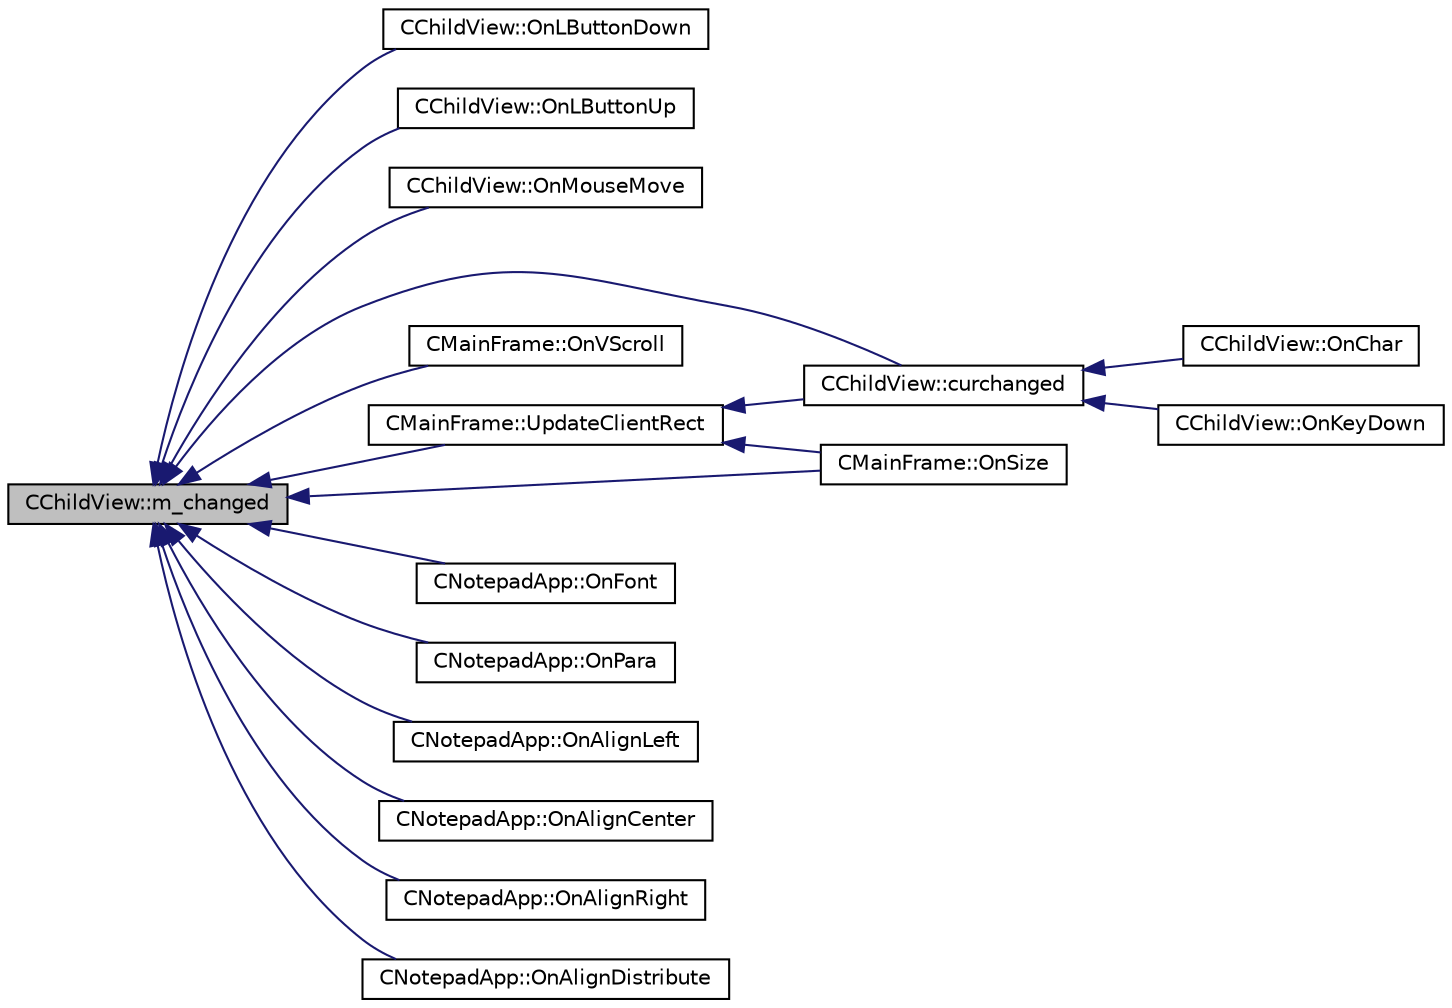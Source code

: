 digraph "CChildView::m_changed"
{
  edge [fontname="Helvetica",fontsize="10",labelfontname="Helvetica",labelfontsize="10"];
  node [fontname="Helvetica",fontsize="10",shape=record];
  rankdir="LR";
  Node10 [label="CChildView::m_changed",height=0.2,width=0.4,color="black", fillcolor="grey75", style="filled", fontcolor="black"];
  Node10 -> Node11 [dir="back",color="midnightblue",fontsize="10",style="solid",fontname="Helvetica"];
  Node11 [label="CChildView::OnLButtonDown",height=0.2,width=0.4,color="black", fillcolor="white", style="filled",URL="$class_c_child_view.html#af513a57c45ce8b9dcc09dd934e228534",tooltip="响应鼠标左键按下消息的函数  当程序收到ON_WM_LBUTTONDOWN消息时调用该函数 主要处理两种情况 当没有文字被..."];
  Node10 -> Node12 [dir="back",color="midnightblue",fontsize="10",style="solid",fontname="Helvetica"];
  Node12 [label="CChildView::OnLButtonUp",height=0.2,width=0.4,color="black", fillcolor="white", style="filled",URL="$class_c_child_view.html#ae81948a77ebf3744bd0f9449af57ee21",tooltip="响应鼠标左键抬起消息的函数  当程序收到ON_WM_LBUTTONUP消息时调用该函数 主要处理两种情况 当没有文字被选..."];
  Node10 -> Node13 [dir="back",color="midnightblue",fontsize="10",style="solid",fontname="Helvetica"];
  Node13 [label="CChildView::OnMouseMove",height=0.2,width=0.4,color="black", fillcolor="white", style="filled",URL="$class_c_child_view.html#ad3cb2f8d9fa9a6fb06989513dee5a8bc",tooltip="响应鼠标移动消息的函数  当程序收到ON_WM_MOUSEMOVE消息时调用该函数 进入函数之后需要鼠标左键被按下的fla..."];
  Node10 -> Node14 [dir="back",color="midnightblue",fontsize="10",style="solid",fontname="Helvetica"];
  Node14 [label="CChildView::curchanged",height=0.2,width=0.4,color="black", fillcolor="white", style="filled",URL="$class_c_child_view.html#ab68bf2b03a8e9aab3f2aac2b9ec3177a"];
  Node14 -> Node15 [dir="back",color="midnightblue",fontsize="10",style="solid",fontname="Helvetica"];
  Node15 [label="CChildView::OnChar",height=0.2,width=0.4,color="black", fillcolor="white", style="filled",URL="$class_c_child_view.html#af29ede94259b52b2ad54d139ff554abe",tooltip="响应发送文字消息的函数  响应ON_WM_CHAR消息 "];
  Node14 -> Node16 [dir="back",color="midnightblue",fontsize="10",style="solid",fontname="Helvetica"];
  Node16 [label="CChildView::OnKeyDown",height=0.2,width=0.4,color="black", fillcolor="white", style="filled",URL="$class_c_child_view.html#a74d87512b76128e2eedea87811363e45",tooltip="键盘按下消息响应函数  此函数内部对nChar有判断，也就是说此函数只处理按下上下左右键的消息 ..."];
  Node10 -> Node17 [dir="back",color="midnightblue",fontsize="10",style="solid",fontname="Helvetica"];
  Node17 [label="CMainFrame::OnVScroll",height=0.2,width=0.4,color="black", fillcolor="white", style="filled",URL="$class_c_main_frame.html#a969c7e78dee0c54e7bcbe2ab9c901cc2",tooltip="改变滚动块的位置时调用的函数 调整两个地方 "];
  Node10 -> Node18 [dir="back",color="midnightblue",fontsize="10",style="solid",fontname="Helvetica"];
  Node18 [label="CMainFrame::UpdateClientRect",height=0.2,width=0.4,color="black", fillcolor="white", style="filled",URL="$class_c_main_frame.html#a2500e3a6ace77e01430f5ff4b9a6f182",tooltip="当窗口大小被调整之后调用的函数 "];
  Node18 -> Node14 [dir="back",color="midnightblue",fontsize="10",style="solid",fontname="Helvetica"];
  Node18 -> Node19 [dir="back",color="midnightblue",fontsize="10",style="solid",fontname="Helvetica"];
  Node19 [label="CMainFrame::OnSize",height=0.2,width=0.4,color="black", fillcolor="white", style="filled",URL="$class_c_main_frame.html#adf171bf1f2c6f10cc85dbe8db3fc93f7",tooltip="当窗口大小被调整之后调用的消息响应函数 当窗口大小被调整,共有两个地方需要调整 "];
  Node10 -> Node19 [dir="back",color="midnightblue",fontsize="10",style="solid",fontname="Helvetica"];
  Node10 -> Node20 [dir="back",color="midnightblue",fontsize="10",style="solid",fontname="Helvetica"];
  Node20 [label="CNotepadApp::OnFont",height=0.2,width=0.4,color="black", fillcolor="white", style="filled",URL="$class_c_notepad_app.html#aa09334de95a65c56cdca8a682b006bb6",tooltip="选择字体消息响应函数 "];
  Node10 -> Node21 [dir="back",color="midnightblue",fontsize="10",style="solid",fontname="Helvetica"];
  Node21 [label="CNotepadApp::OnPara",height=0.2,width=0.4,color="black", fillcolor="white", style="filled",URL="$class_c_notepad_app.html#a954649ecbb87fb8a001f2ed399440261",tooltip="选择行间距字间距消息响应函数 "];
  Node10 -> Node22 [dir="back",color="midnightblue",fontsize="10",style="solid",fontname="Helvetica"];
  Node22 [label="CNotepadApp::OnAlignLeft",height=0.2,width=0.4,color="black", fillcolor="white", style="filled",URL="$class_c_notepad_app.html#add137cbf475cc2218fcaa715b22c283b",tooltip="左对齐的消息响应函数 "];
  Node10 -> Node23 [dir="back",color="midnightblue",fontsize="10",style="solid",fontname="Helvetica"];
  Node23 [label="CNotepadApp::OnAlignCenter",height=0.2,width=0.4,color="black", fillcolor="white", style="filled",URL="$class_c_notepad_app.html#abc249a300c4b6f43bead2d500831fe35",tooltip="居中的消息响应函数农户 "];
  Node10 -> Node24 [dir="back",color="midnightblue",fontsize="10",style="solid",fontname="Helvetica"];
  Node24 [label="CNotepadApp::OnAlignRight",height=0.2,width=0.4,color="black", fillcolor="white", style="filled",URL="$class_c_notepad_app.html#ac89fe310647cf5fbc03538346cbc4c10",tooltip="右对齐的消息响应函数 "];
  Node10 -> Node25 [dir="back",color="midnightblue",fontsize="10",style="solid",fontname="Helvetica"];
  Node25 [label="CNotepadApp::OnAlignDistribute",height=0.2,width=0.4,color="black", fillcolor="white", style="filled",URL="$class_c_notepad_app.html#abbcfd489cd0440ed1551fe41396f6cdd",tooltip="分散对齐的消息响应函数 "];
}
